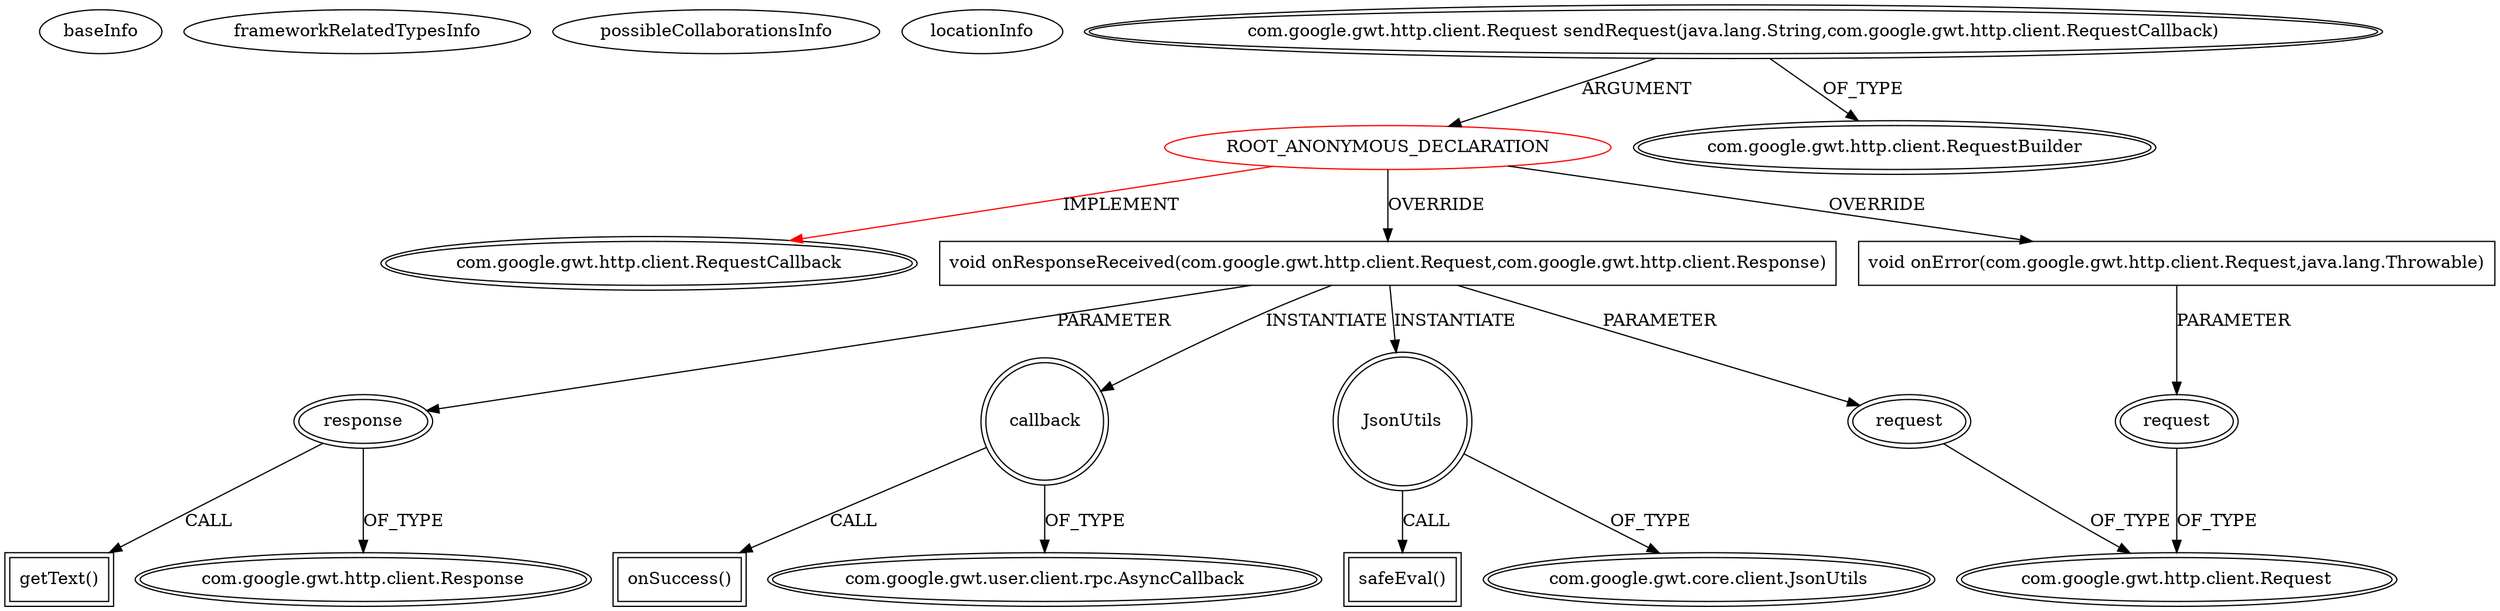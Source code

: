 digraph {
baseInfo[graphId=48,category="extension_graph",isAnonymous=true,possibleRelation=false]
frameworkRelatedTypesInfo[0="com.google.gwt.http.client.RequestCallback"]
possibleCollaborationsInfo[]
locationInfo[projectName="BrianHenryIE-GwtDropwizard",filePath="/BrianHenryIE-GwtDropwizard/GwtDropwizard-master/src/main/java/ie/brianhenry/gwtdropwizard/client/GwtDropwizardClient.java",contextSignature="void executeRequest(java.lang.String,com.google.gwt.user.client.rpc.AsyncCallback)",graphId="48"]
0[label="ROOT_ANONYMOUS_DECLARATION",vertexType="ROOT_ANONYMOUS_DECLARATION",isFrameworkType=false,color=red]
1[label="com.google.gwt.http.client.RequestCallback",vertexType="FRAMEWORK_INTERFACE_TYPE",isFrameworkType=true,peripheries=2]
2[label="com.google.gwt.http.client.Request sendRequest(java.lang.String,com.google.gwt.http.client.RequestCallback)",vertexType="OUTSIDE_CALL",isFrameworkType=true,peripheries=2]
3[label="com.google.gwt.http.client.RequestBuilder",vertexType="FRAMEWORK_CLASS_TYPE",isFrameworkType=true,peripheries=2]
4[label="void onResponseReceived(com.google.gwt.http.client.Request,com.google.gwt.http.client.Response)",vertexType="OVERRIDING_METHOD_DECLARATION",isFrameworkType=false,shape=box]
5[label="request",vertexType="PARAMETER_DECLARATION",isFrameworkType=true,peripheries=2]
6[label="com.google.gwt.http.client.Request",vertexType="FRAMEWORK_CLASS_TYPE",isFrameworkType=true,peripheries=2]
7[label="response",vertexType="PARAMETER_DECLARATION",isFrameworkType=true,peripheries=2]
8[label="com.google.gwt.http.client.Response",vertexType="FRAMEWORK_CLASS_TYPE",isFrameworkType=true,peripheries=2]
9[label="callback",vertexType="VARIABLE_EXPRESION",isFrameworkType=true,peripheries=2,shape=circle]
11[label="com.google.gwt.user.client.rpc.AsyncCallback",vertexType="FRAMEWORK_INTERFACE_TYPE",isFrameworkType=true,peripheries=2]
10[label="onSuccess()",vertexType="INSIDE_CALL",isFrameworkType=true,peripheries=2,shape=box]
12[label="JsonUtils",vertexType="VARIABLE_EXPRESION",isFrameworkType=true,peripheries=2,shape=circle]
14[label="com.google.gwt.core.client.JsonUtils",vertexType="FRAMEWORK_CLASS_TYPE",isFrameworkType=true,peripheries=2]
13[label="safeEval()",vertexType="INSIDE_CALL",isFrameworkType=true,peripheries=2,shape=box]
16[label="getText()",vertexType="INSIDE_CALL",isFrameworkType=true,peripheries=2,shape=box]
17[label="void onError(com.google.gwt.http.client.Request,java.lang.Throwable)",vertexType="OVERRIDING_METHOD_DECLARATION",isFrameworkType=false,shape=box]
18[label="request",vertexType="PARAMETER_DECLARATION",isFrameworkType=true,peripheries=2]
0->1[label="IMPLEMENT",color=red]
2->0[label="ARGUMENT"]
2->3[label="OF_TYPE"]
0->4[label="OVERRIDE"]
5->6[label="OF_TYPE"]
4->5[label="PARAMETER"]
7->8[label="OF_TYPE"]
4->7[label="PARAMETER"]
4->9[label="INSTANTIATE"]
9->11[label="OF_TYPE"]
9->10[label="CALL"]
4->12[label="INSTANTIATE"]
12->14[label="OF_TYPE"]
12->13[label="CALL"]
7->16[label="CALL"]
0->17[label="OVERRIDE"]
18->6[label="OF_TYPE"]
17->18[label="PARAMETER"]
}
